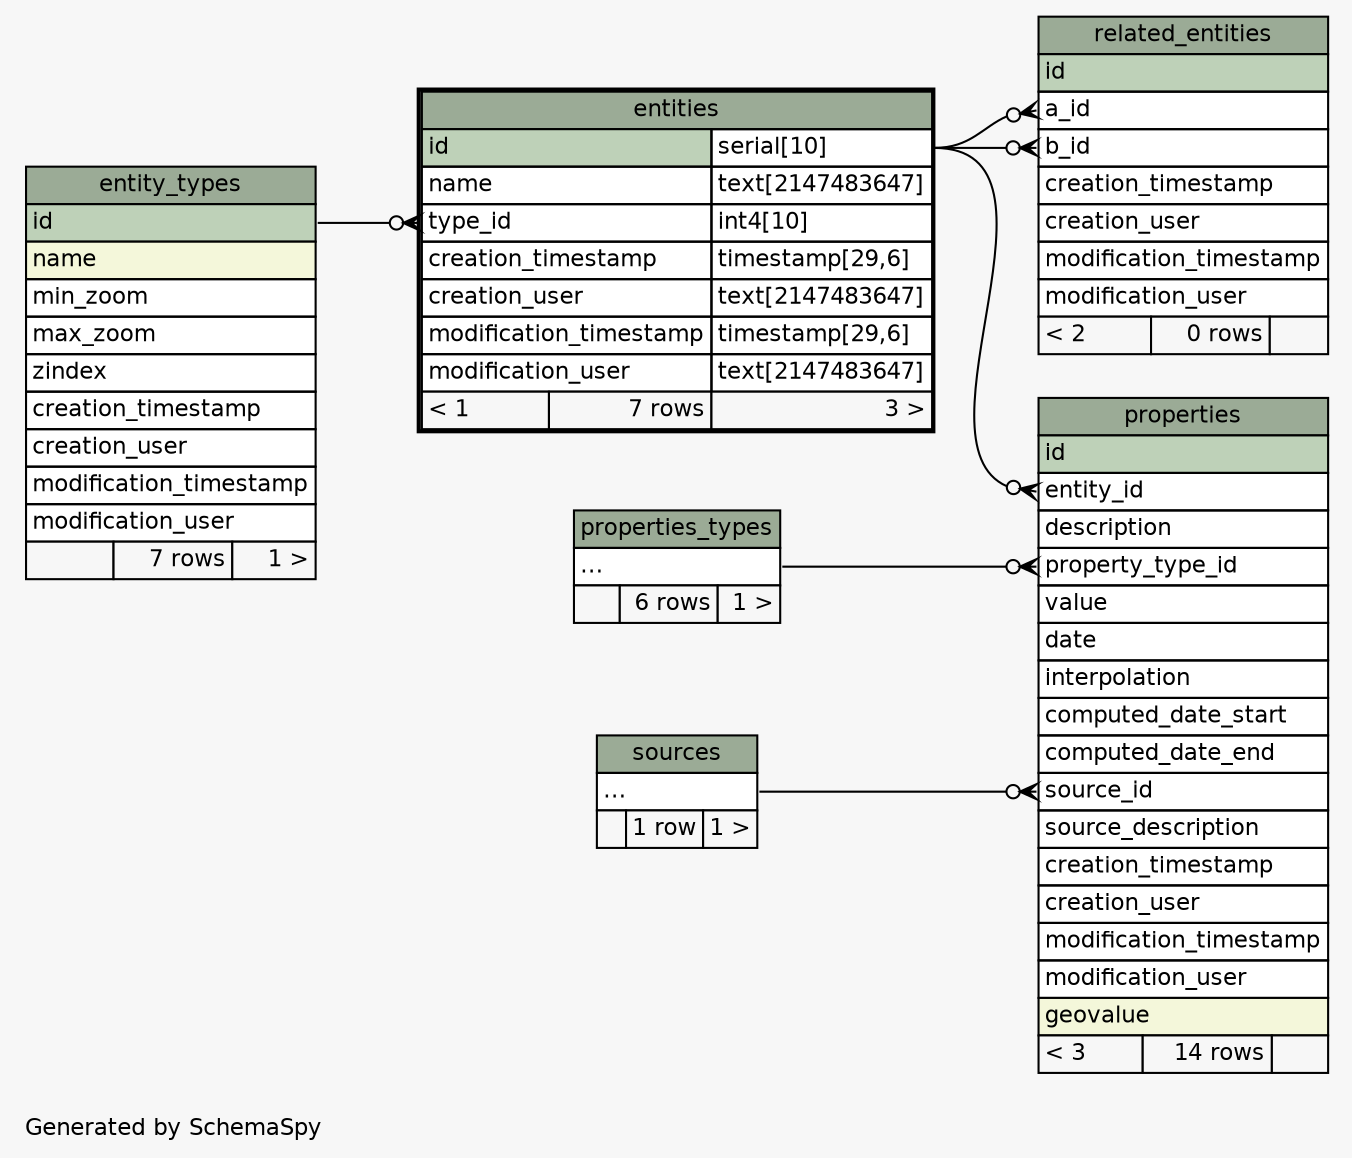 // dot 2.38.0 on Mac OS X 10.10.1
// SchemaSpy rev 590
digraph "twoDegreesRelationshipsDiagram" {
  graph [
    rankdir="RL"
    bgcolor="#f7f7f7"
    label="\nGenerated by SchemaSpy"
    labeljust="l"
    nodesep="0.18"
    ranksep="0.46"
    fontname="Helvetica"
    fontsize="11"
  ];
  node [
    fontname="Helvetica"
    fontsize="11"
    shape="plaintext"
  ];
  edge [
    arrowsize="0.8"
  ];
  "entities":"type_id":w -> "entity_types":"id":e [arrowhead=none dir=back arrowtail=crowodot];
  "properties":"entity_id":w -> "entities":"id.type":e [arrowhead=none dir=back arrowtail=crowodot];
  "properties":"property_type_id":w -> "properties_types":"elipses":e [arrowhead=none dir=back arrowtail=crowodot];
  "properties":"source_id":w -> "sources":"elipses":e [arrowhead=none dir=back arrowtail=crowodot];
  "related_entities":"a_id":w -> "entities":"id.type":e [arrowhead=none dir=back arrowtail=crowodot];
  "related_entities":"b_id":w -> "entities":"id.type":e [arrowhead=none dir=back arrowtail=crowodot];
  "entities" [
    label=<
    <TABLE BORDER="2" CELLBORDER="1" CELLSPACING="0" BGCOLOR="#ffffff">
      <TR><TD COLSPAN="3" BGCOLOR="#9bab96" ALIGN="CENTER">entities</TD></TR>
      <TR><TD PORT="id" COLSPAN="2" BGCOLOR="#bed1b8" ALIGN="LEFT">id</TD><TD PORT="id.type" ALIGN="LEFT">serial[10]</TD></TR>
      <TR><TD PORT="name" COLSPAN="2" ALIGN="LEFT">name</TD><TD PORT="name.type" ALIGN="LEFT">text[2147483647]</TD></TR>
      <TR><TD PORT="type_id" COLSPAN="2" ALIGN="LEFT">type_id</TD><TD PORT="type_id.type" ALIGN="LEFT">int4[10]</TD></TR>
      <TR><TD PORT="creation_timestamp" COLSPAN="2" ALIGN="LEFT">creation_timestamp</TD><TD PORT="creation_timestamp.type" ALIGN="LEFT">timestamp[29,6]</TD></TR>
      <TR><TD PORT="creation_user" COLSPAN="2" ALIGN="LEFT">creation_user</TD><TD PORT="creation_user.type" ALIGN="LEFT">text[2147483647]</TD></TR>
      <TR><TD PORT="modification_timestamp" COLSPAN="2" ALIGN="LEFT">modification_timestamp</TD><TD PORT="modification_timestamp.type" ALIGN="LEFT">timestamp[29,6]</TD></TR>
      <TR><TD PORT="modification_user" COLSPAN="2" ALIGN="LEFT">modification_user</TD><TD PORT="modification_user.type" ALIGN="LEFT">text[2147483647]</TD></TR>
      <TR><TD ALIGN="LEFT" BGCOLOR="#f7f7f7">&lt; 1</TD><TD ALIGN="RIGHT" BGCOLOR="#f7f7f7">7 rows</TD><TD ALIGN="RIGHT" BGCOLOR="#f7f7f7">3 &gt;</TD></TR>
    </TABLE>>
    URL="entities.html"
    tooltip="entities"
  ];
  "entity_types" [
    label=<
    <TABLE BORDER="0" CELLBORDER="1" CELLSPACING="0" BGCOLOR="#ffffff">
      <TR><TD COLSPAN="3" BGCOLOR="#9bab96" ALIGN="CENTER">entity_types</TD></TR>
      <TR><TD PORT="id" COLSPAN="3" BGCOLOR="#bed1b8" ALIGN="LEFT">id</TD></TR>
      <TR><TD PORT="name" COLSPAN="3" BGCOLOR="#f4f7da" ALIGN="LEFT">name</TD></TR>
      <TR><TD PORT="min_zoom" COLSPAN="3" ALIGN="LEFT">min_zoom</TD></TR>
      <TR><TD PORT="max_zoom" COLSPAN="3" ALIGN="LEFT">max_zoom</TD></TR>
      <TR><TD PORT="zindex" COLSPAN="3" ALIGN="LEFT">zindex</TD></TR>
      <TR><TD PORT="creation_timestamp" COLSPAN="3" ALIGN="LEFT">creation_timestamp</TD></TR>
      <TR><TD PORT="creation_user" COLSPAN="3" ALIGN="LEFT">creation_user</TD></TR>
      <TR><TD PORT="modification_timestamp" COLSPAN="3" ALIGN="LEFT">modification_timestamp</TD></TR>
      <TR><TD PORT="modification_user" COLSPAN="3" ALIGN="LEFT">modification_user</TD></TR>
      <TR><TD ALIGN="LEFT" BGCOLOR="#f7f7f7">  </TD><TD ALIGN="RIGHT" BGCOLOR="#f7f7f7">7 rows</TD><TD ALIGN="RIGHT" BGCOLOR="#f7f7f7">1 &gt;</TD></TR>
    </TABLE>>
    URL="entity_types.html"
    tooltip="entity_types"
  ];
  "properties" [
    label=<
    <TABLE BORDER="0" CELLBORDER="1" CELLSPACING="0" BGCOLOR="#ffffff">
      <TR><TD COLSPAN="3" BGCOLOR="#9bab96" ALIGN="CENTER">properties</TD></TR>
      <TR><TD PORT="id" COLSPAN="3" BGCOLOR="#bed1b8" ALIGN="LEFT">id</TD></TR>
      <TR><TD PORT="entity_id" COLSPAN="3" ALIGN="LEFT">entity_id</TD></TR>
      <TR><TD PORT="description" COLSPAN="3" ALIGN="LEFT">description</TD></TR>
      <TR><TD PORT="property_type_id" COLSPAN="3" ALIGN="LEFT">property_type_id</TD></TR>
      <TR><TD PORT="value" COLSPAN="3" ALIGN="LEFT">value</TD></TR>
      <TR><TD PORT="date" COLSPAN="3" ALIGN="LEFT">date</TD></TR>
      <TR><TD PORT="interpolation" COLSPAN="3" ALIGN="LEFT">interpolation</TD></TR>
      <TR><TD PORT="computed_date_start" COLSPAN="3" ALIGN="LEFT">computed_date_start</TD></TR>
      <TR><TD PORT="computed_date_end" COLSPAN="3" ALIGN="LEFT">computed_date_end</TD></TR>
      <TR><TD PORT="source_id" COLSPAN="3" ALIGN="LEFT">source_id</TD></TR>
      <TR><TD PORT="source_description" COLSPAN="3" ALIGN="LEFT">source_description</TD></TR>
      <TR><TD PORT="creation_timestamp" COLSPAN="3" ALIGN="LEFT">creation_timestamp</TD></TR>
      <TR><TD PORT="creation_user" COLSPAN="3" ALIGN="LEFT">creation_user</TD></TR>
      <TR><TD PORT="modification_timestamp" COLSPAN="3" ALIGN="LEFT">modification_timestamp</TD></TR>
      <TR><TD PORT="modification_user" COLSPAN="3" ALIGN="LEFT">modification_user</TD></TR>
      <TR><TD PORT="geovalue" COLSPAN="3" BGCOLOR="#f4f7da" ALIGN="LEFT">geovalue</TD></TR>
      <TR><TD ALIGN="LEFT" BGCOLOR="#f7f7f7">&lt; 3</TD><TD ALIGN="RIGHT" BGCOLOR="#f7f7f7">14 rows</TD><TD ALIGN="RIGHT" BGCOLOR="#f7f7f7">  </TD></TR>
    </TABLE>>
    URL="properties.html"
    tooltip="properties"
  ];
  "properties_types" [
    label=<
    <TABLE BORDER="0" CELLBORDER="1" CELLSPACING="0" BGCOLOR="#ffffff">
      <TR><TD COLSPAN="3" BGCOLOR="#9bab96" ALIGN="CENTER">properties_types</TD></TR>
      <TR><TD PORT="elipses" COLSPAN="3" ALIGN="LEFT">...</TD></TR>
      <TR><TD ALIGN="LEFT" BGCOLOR="#f7f7f7">  </TD><TD ALIGN="RIGHT" BGCOLOR="#f7f7f7">6 rows</TD><TD ALIGN="RIGHT" BGCOLOR="#f7f7f7">1 &gt;</TD></TR>
    </TABLE>>
    URL="properties_types.html"
    tooltip="properties_types"
  ];
  "related_entities" [
    label=<
    <TABLE BORDER="0" CELLBORDER="1" CELLSPACING="0" BGCOLOR="#ffffff">
      <TR><TD COLSPAN="3" BGCOLOR="#9bab96" ALIGN="CENTER">related_entities</TD></TR>
      <TR><TD PORT="id" COLSPAN="3" BGCOLOR="#bed1b8" ALIGN="LEFT">id</TD></TR>
      <TR><TD PORT="a_id" COLSPAN="3" ALIGN="LEFT">a_id</TD></TR>
      <TR><TD PORT="b_id" COLSPAN="3" ALIGN="LEFT">b_id</TD></TR>
      <TR><TD PORT="creation_timestamp" COLSPAN="3" ALIGN="LEFT">creation_timestamp</TD></TR>
      <TR><TD PORT="creation_user" COLSPAN="3" ALIGN="LEFT">creation_user</TD></TR>
      <TR><TD PORT="modification_timestamp" COLSPAN="3" ALIGN="LEFT">modification_timestamp</TD></TR>
      <TR><TD PORT="modification_user" COLSPAN="3" ALIGN="LEFT">modification_user</TD></TR>
      <TR><TD ALIGN="LEFT" BGCOLOR="#f7f7f7">&lt; 2</TD><TD ALIGN="RIGHT" BGCOLOR="#f7f7f7">0 rows</TD><TD ALIGN="RIGHT" BGCOLOR="#f7f7f7">  </TD></TR>
    </TABLE>>
    URL="related_entities.html"
    tooltip="related_entities"
  ];
  "sources" [
    label=<
    <TABLE BORDER="0" CELLBORDER="1" CELLSPACING="0" BGCOLOR="#ffffff">
      <TR><TD COLSPAN="3" BGCOLOR="#9bab96" ALIGN="CENTER">sources</TD></TR>
      <TR><TD PORT="elipses" COLSPAN="3" ALIGN="LEFT">...</TD></TR>
      <TR><TD ALIGN="LEFT" BGCOLOR="#f7f7f7">  </TD><TD ALIGN="RIGHT" BGCOLOR="#f7f7f7">1 row</TD><TD ALIGN="RIGHT" BGCOLOR="#f7f7f7">1 &gt;</TD></TR>
    </TABLE>>
    URL="sources.html"
    tooltip="sources"
  ];
}
